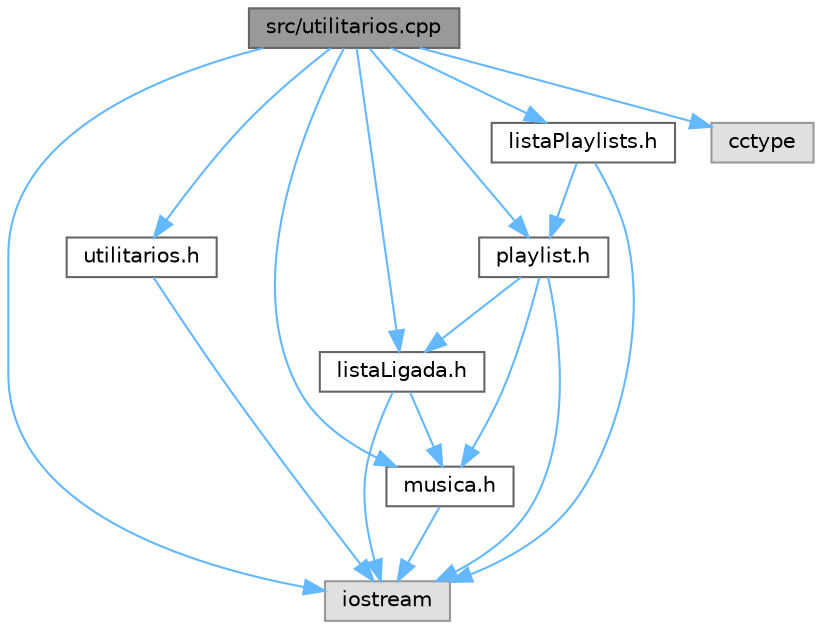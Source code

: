 digraph "src/utilitarios.cpp"
{
 // LATEX_PDF_SIZE
  bgcolor="transparent";
  edge [fontname=Helvetica,fontsize=10,labelfontname=Helvetica,labelfontsize=10];
  node [fontname=Helvetica,fontsize=10,shape=box,height=0.2,width=0.4];
  Node1 [label="src/utilitarios.cpp",height=0.2,width=0.4,color="gray40", fillcolor="grey60", style="filled", fontcolor="black",tooltip="Função que transforma caracteres maiúsculos em minúsculos."];
  Node1 -> Node2 [color="steelblue1",style="solid"];
  Node2 [label="iostream",height=0.2,width=0.4,color="grey60", fillcolor="#E0E0E0", style="filled",tooltip=" "];
  Node1 -> Node3 [color="steelblue1",style="solid"];
  Node3 [label="cctype",height=0.2,width=0.4,color="grey60", fillcolor="#E0E0E0", style="filled",tooltip=" "];
  Node1 -> Node4 [color="steelblue1",style="solid"];
  Node4 [label="utilitarios.h",height=0.2,width=0.4,color="grey40", fillcolor="white", style="filled",URL="$utilitarios_8h.html",tooltip=" "];
  Node4 -> Node2 [color="steelblue1",style="solid"];
  Node1 -> Node5 [color="steelblue1",style="solid"];
  Node5 [label="musica.h",height=0.2,width=0.4,color="grey40", fillcolor="white", style="filled",URL="$musica_8h.html",tooltip=" "];
  Node5 -> Node2 [color="steelblue1",style="solid"];
  Node1 -> Node6 [color="steelblue1",style="solid"];
  Node6 [label="listaLigada.h",height=0.2,width=0.4,color="grey40", fillcolor="white", style="filled",URL="$lista_ligada_8h.html",tooltip=" "];
  Node6 -> Node5 [color="steelblue1",style="solid"];
  Node6 -> Node2 [color="steelblue1",style="solid"];
  Node1 -> Node7 [color="steelblue1",style="solid"];
  Node7 [label="playlist.h",height=0.2,width=0.4,color="grey40", fillcolor="white", style="filled",URL="$playlist_8h.html",tooltip=" "];
  Node7 -> Node6 [color="steelblue1",style="solid"];
  Node7 -> Node5 [color="steelblue1",style="solid"];
  Node7 -> Node2 [color="steelblue1",style="solid"];
  Node1 -> Node8 [color="steelblue1",style="solid"];
  Node8 [label="listaPlaylists.h",height=0.2,width=0.4,color="grey40", fillcolor="white", style="filled",URL="$lista_playlists_8h.html",tooltip=" "];
  Node8 -> Node7 [color="steelblue1",style="solid"];
  Node8 -> Node2 [color="steelblue1",style="solid"];
}
